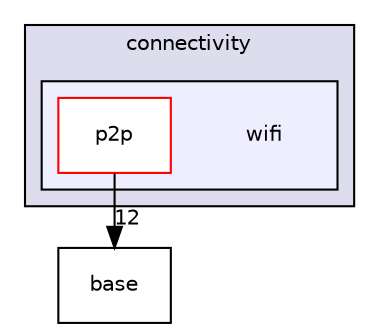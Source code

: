 digraph G {
  compound=true
  node [ fontsize="10", fontname="Helvetica"];
  edge [ labelfontsize="10", labelfontname="Helvetica"];
  subgraph clusterdir_b99e004ae81635e1f5f7317a998851cf {
    graph [ bgcolor="#ddddee", pencolor="black", label="connectivity" fontname="Helvetica", fontsize="10", URL="dir_b99e004ae81635e1f5f7317a998851cf.html"]
  subgraph clusterdir_bee4927a671088895099081ac8c7e433 {
    graph [ bgcolor="#eeeeff", pencolor="black", label="" URL="dir_bee4927a671088895099081ac8c7e433.html"];
    dir_bee4927a671088895099081ac8c7e433 [shape=plaintext label="wifi"];
    dir_cef7173e9fb5920d0afe471d00503ef4 [shape=box label="p2p" color="red" fillcolor="white" style="filled" URL="dir_cef7173e9fb5920d0afe471d00503ef4.html"];
  }
  }
  dir_96bebcbd622f6ba3e4502d519ed457a0 [shape=box label="base" URL="dir_96bebcbd622f6ba3e4502d519ed457a0.html"];
  dir_cef7173e9fb5920d0afe471d00503ef4->dir_96bebcbd622f6ba3e4502d519ed457a0 [headlabel="12", labeldistance=1.5 headhref="dir_000013_000005.html"];
}

